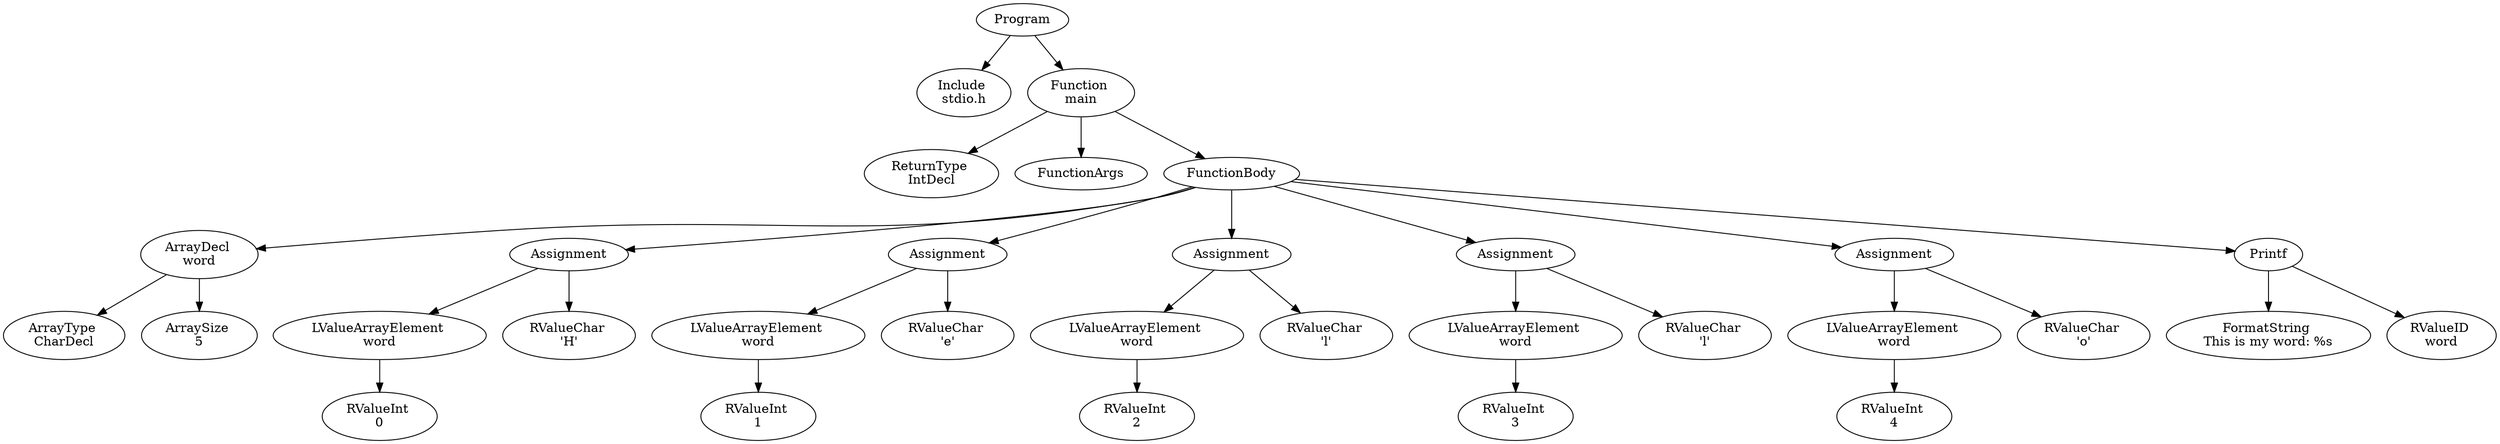 digraph AST {
2 [label="Program"];
3 [label="Include \nstdio.h"];
4 [label="Function \nmain"];
5 [label="ReturnType \nIntDecl"];
6 [label="FunctionArgs"];
7 [label="FunctionBody"];
8 [label="ArrayDecl \nword"];
9 [label="ArrayType \nCharDecl"];
10 [label="ArraySize \n5"];
8 -> 9;
8 -> 10;
11 [label="Assignment"];
12 [label="LValueArrayElement \nword"];
13 [label="RValueInt \n0"];
12 -> 13;
14 [label="RValueChar \n'H'"];
11 -> 12;
11 -> 14;
15 [label="Assignment"];
16 [label="LValueArrayElement \nword"];
17 [label="RValueInt \n1"];
16 -> 17;
18 [label="RValueChar \n'e'"];
15 -> 16;
15 -> 18;
19 [label="Assignment"];
20 [label="LValueArrayElement \nword"];
21 [label="RValueInt \n2"];
20 -> 21;
22 [label="RValueChar \n'l'"];
19 -> 20;
19 -> 22;
23 [label="Assignment"];
24 [label="LValueArrayElement \nword"];
25 [label="RValueInt \n3"];
24 -> 25;
26 [label="RValueChar \n'l'"];
23 -> 24;
23 -> 26;
27 [label="Assignment"];
28 [label="LValueArrayElement \nword"];
29 [label="RValueInt \n4"];
28 -> 29;
30 [label="RValueChar \n'o'"];
27 -> 28;
27 -> 30;
31 [label="Printf"];
32 [label="FormatString \nThis is my word: %s\n"];
33 [label="RValueID \nword"];
31 -> 32;
31 -> 33;
7 -> 8;
7 -> 11;
7 -> 15;
7 -> 19;
7 -> 23;
7 -> 27;
7 -> 31;
4 -> 5;
4 -> 6;
4 -> 7;
2 -> 3;
2 -> 4;
}